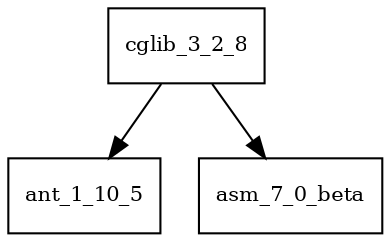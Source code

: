 digraph cglib_3_2_8_dependencies {
  node [shape = box, fontsize=10.0];
  cglib_3_2_8 -> ant_1_10_5;
  cglib_3_2_8 -> asm_7_0_beta;
}
